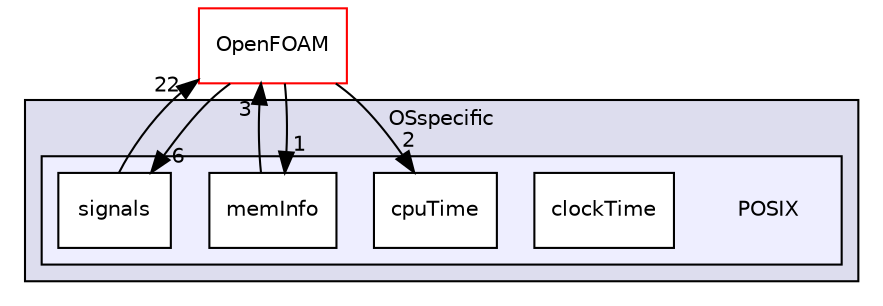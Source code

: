 digraph "src/OSspecific/POSIX" {
  bgcolor=transparent;
  compound=true
  node [ fontsize="10", fontname="Helvetica"];
  edge [ labelfontsize="10", labelfontname="Helvetica"];
  subgraph clusterdir_1e7df7a7407fc4618be5c18f76eb7b99 {
    graph [ bgcolor="#ddddee", pencolor="black", label="OSspecific" fontname="Helvetica", fontsize="10", URL="dir_1e7df7a7407fc4618be5c18f76eb7b99.html"]
  subgraph clusterdir_94c34cce8591e074e6ace6f8df04d41e {
    graph [ bgcolor="#eeeeff", pencolor="black", label="" URL="dir_94c34cce8591e074e6ace6f8df04d41e.html"];
    dir_94c34cce8591e074e6ace6f8df04d41e [shape=plaintext label="POSIX"];
    dir_38daa72f58f17253ab475385074b23d1 [shape=box label="clockTime" color="black" fillcolor="white" style="filled" URL="dir_38daa72f58f17253ab475385074b23d1.html"];
    dir_8073116a44d437b1896ac4e42a6965d4 [shape=box label="cpuTime" color="black" fillcolor="white" style="filled" URL="dir_8073116a44d437b1896ac4e42a6965d4.html"];
    dir_8050db66c1248138c45fcadbcd15b993 [shape=box label="memInfo" color="black" fillcolor="white" style="filled" URL="dir_8050db66c1248138c45fcadbcd15b993.html"];
    dir_03f2ede0689674e80607e9e4a1513685 [shape=box label="signals" color="black" fillcolor="white" style="filled" URL="dir_03f2ede0689674e80607e9e4a1513685.html"];
  }
  }
  dir_c5473ff19b20e6ec4dfe5c310b3778a8 [shape=box label="OpenFOAM" color="red" URL="dir_c5473ff19b20e6ec4dfe5c310b3778a8.html"];
  dir_8050db66c1248138c45fcadbcd15b993->dir_c5473ff19b20e6ec4dfe5c310b3778a8 [headlabel="3", labeldistance=1.5 headhref="dir_002442_001898.html"];
  dir_c5473ff19b20e6ec4dfe5c310b3778a8->dir_8050db66c1248138c45fcadbcd15b993 [headlabel="1", labeldistance=1.5 headhref="dir_001898_002442.html"];
  dir_c5473ff19b20e6ec4dfe5c310b3778a8->dir_03f2ede0689674e80607e9e4a1513685 [headlabel="6", labeldistance=1.5 headhref="dir_001898_002443.html"];
  dir_c5473ff19b20e6ec4dfe5c310b3778a8->dir_8073116a44d437b1896ac4e42a6965d4 [headlabel="2", labeldistance=1.5 headhref="dir_001898_002441.html"];
  dir_03f2ede0689674e80607e9e4a1513685->dir_c5473ff19b20e6ec4dfe5c310b3778a8 [headlabel="22", labeldistance=1.5 headhref="dir_002443_001898.html"];
}
